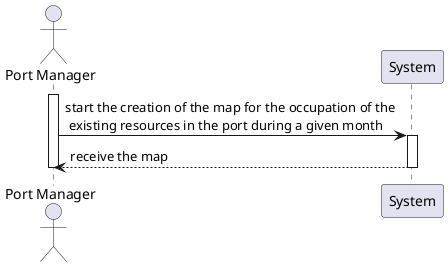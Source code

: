 @startuml
'https://plantuml.com/sequence-diagram

actor "Port Manager" as PM
participant "System" as SY

activate PM
PM -> SY : start the creation of the map for the occupation of the\n existing resources in the port during a given month
activate SY
SY --> PM : receive the map
deactivate SY
deactivate PM
@enduml